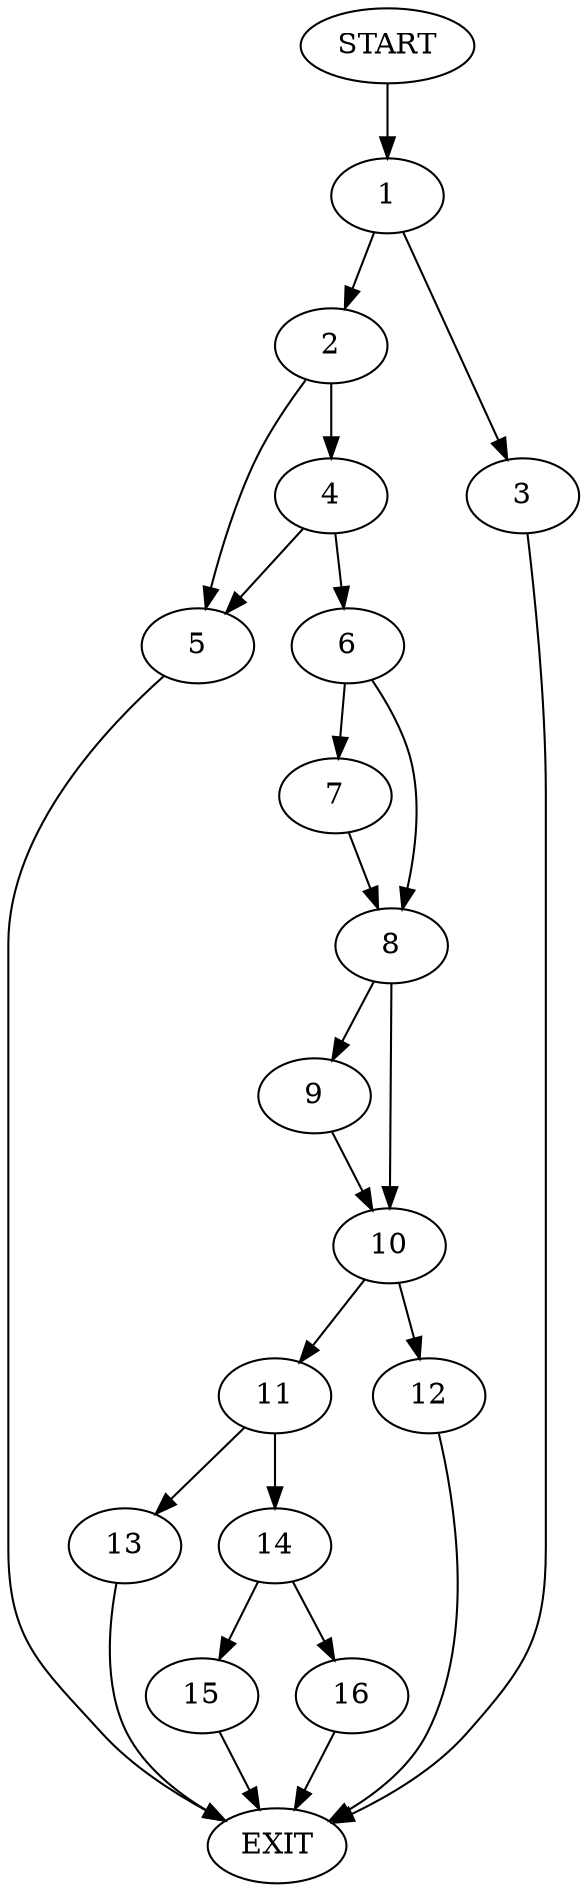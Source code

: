 digraph {
0 [label="START"]
17 [label="EXIT"]
0 -> 1
1 -> 2
1 -> 3
3 -> 17
2 -> 4
2 -> 5
5 -> 17
4 -> 6
4 -> 5
6 -> 7
6 -> 8
7 -> 8
8 -> 9
8 -> 10
10 -> 11
10 -> 12
9 -> 10
11 -> 13
11 -> 14
12 -> 17
14 -> 15
14 -> 16
13 -> 17
16 -> 17
15 -> 17
}
